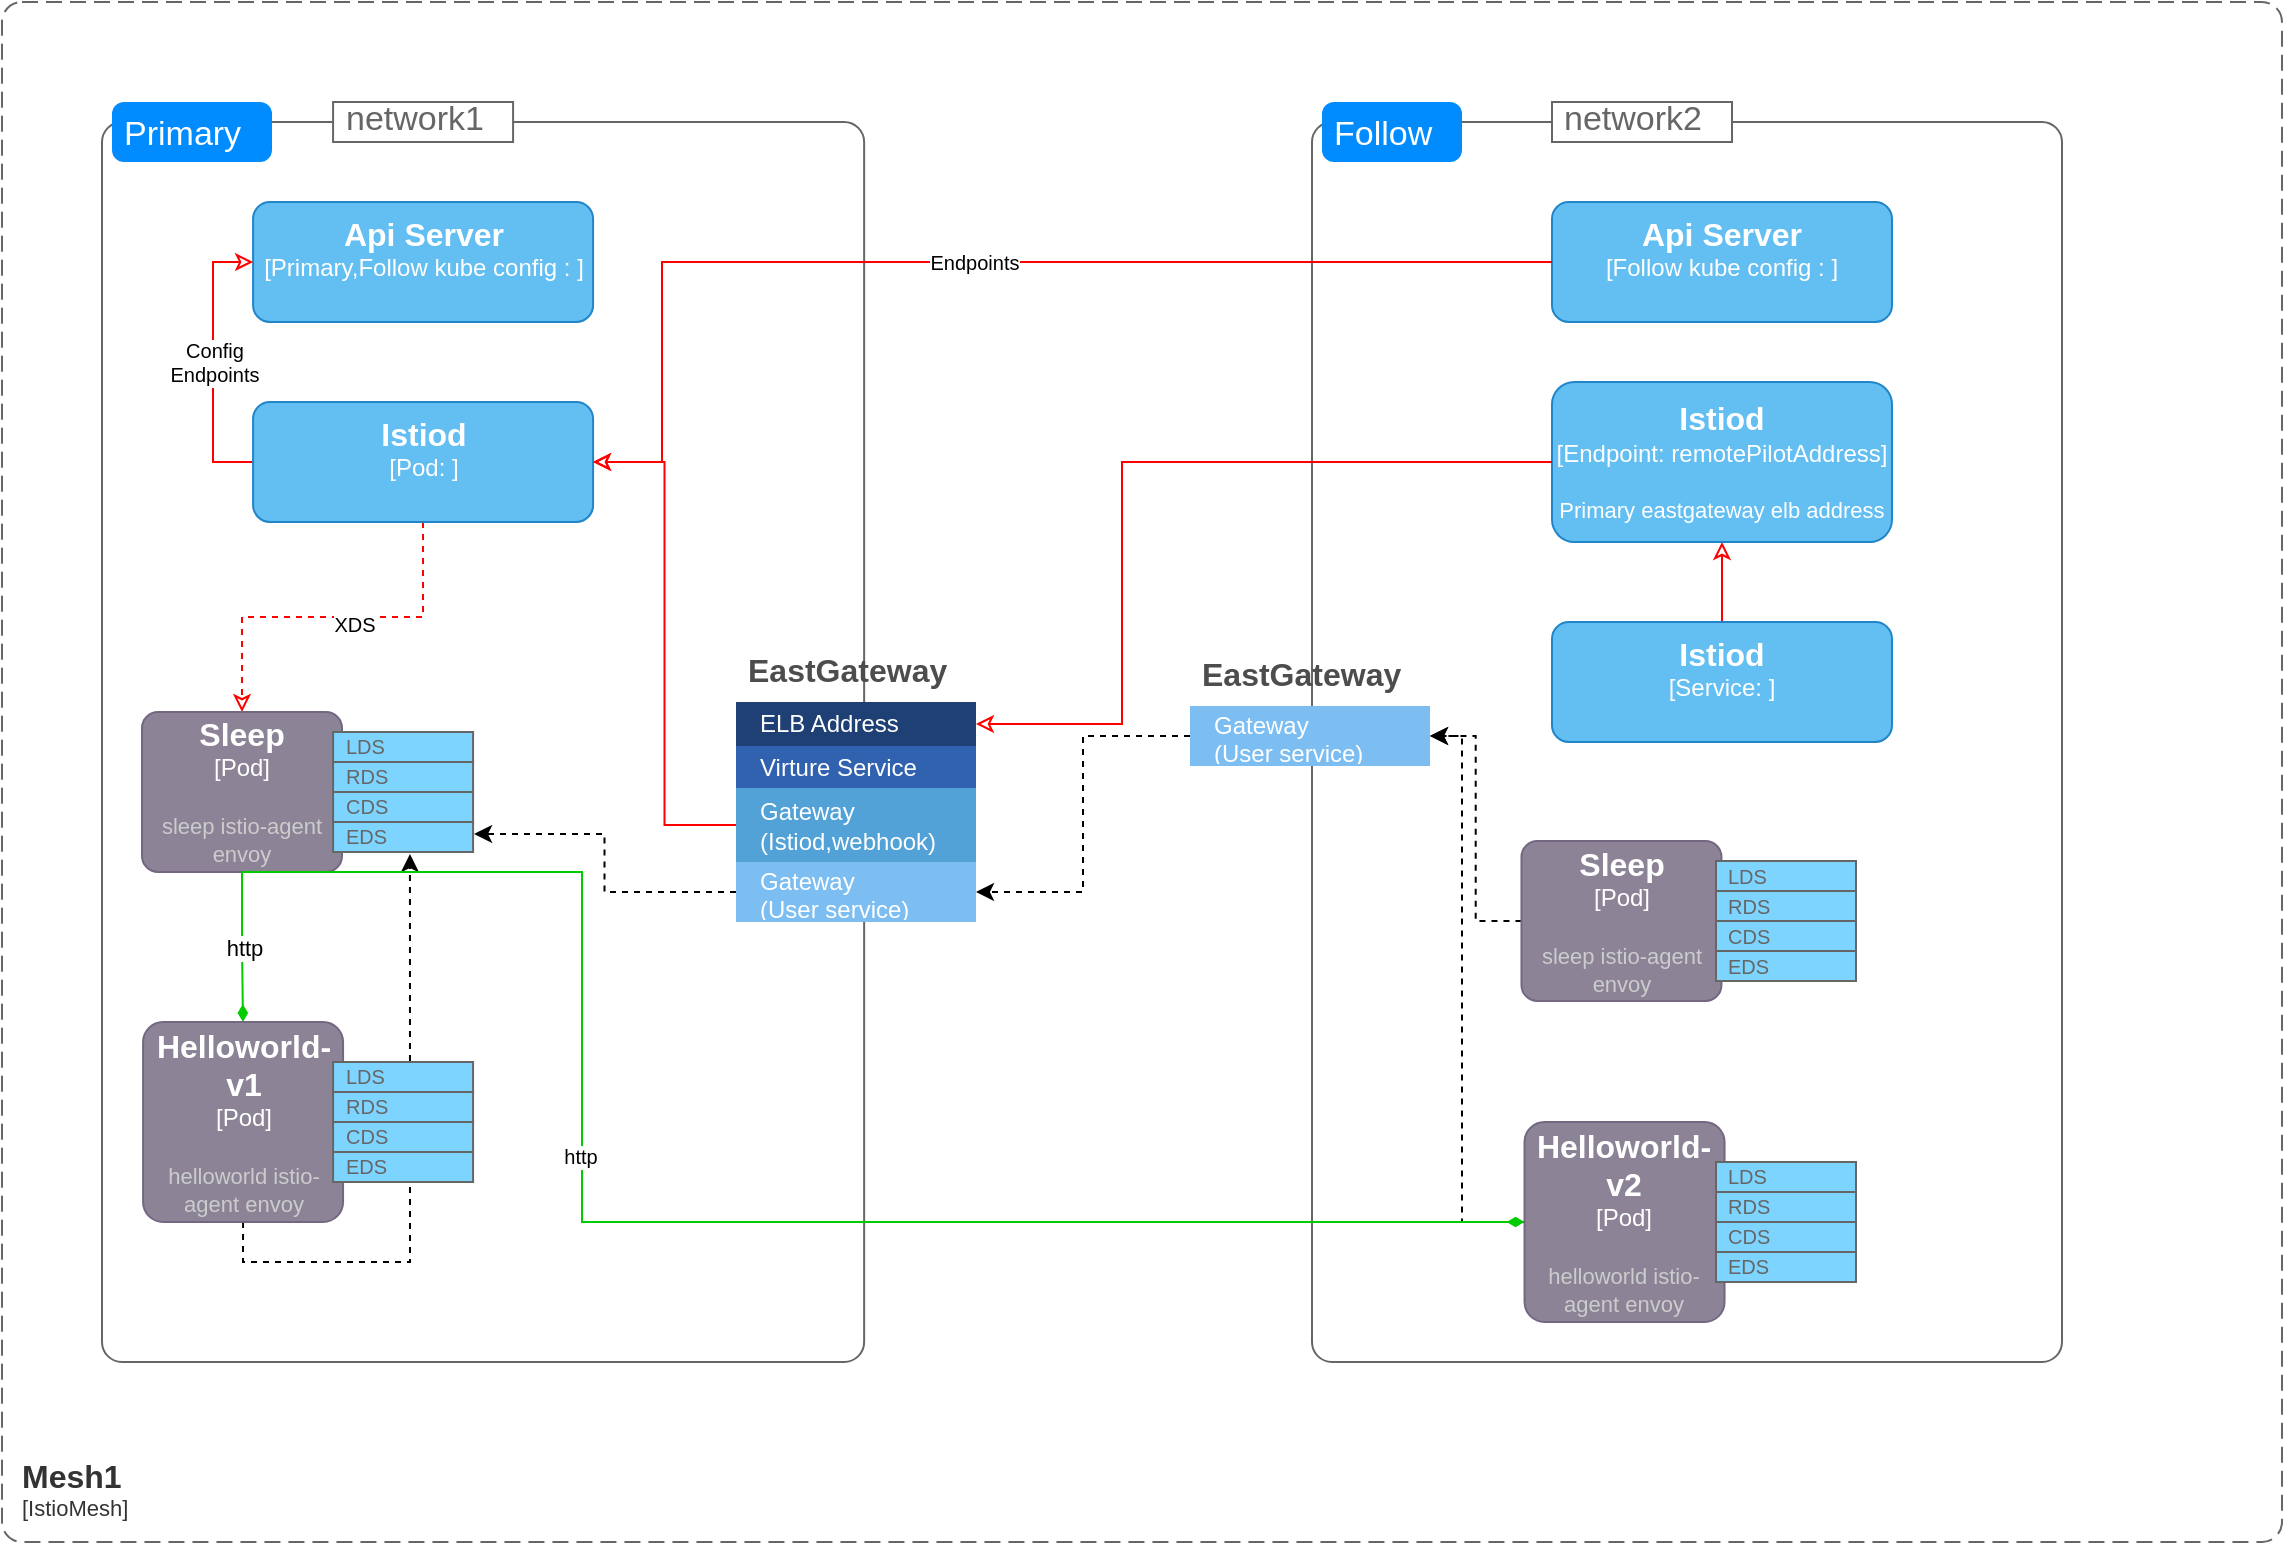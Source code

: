 <mxfile version="21.1.5" type="github">
  <diagram id="prtHgNgQTEPvFCAcTncT" name="Page-1">
    <mxGraphModel dx="2261" dy="796" grid="1" gridSize="10" guides="1" tooltips="1" connect="1" arrows="1" fold="1" page="1" pageScale="1" pageWidth="827" pageHeight="1169" math="0" shadow="0">
      <root>
        <mxCell id="0" />
        <mxCell id="1" parent="0" />
        <object placeholders="1" c4Name="Mesh1" c4Type="ContainerScopeBoundary" c4Application="IstioMesh" label="&lt;font style=&quot;font-size: 16px&quot;&gt;&lt;b&gt;&lt;div style=&quot;text-align: left&quot;&gt;%c4Name%&lt;/div&gt;&lt;/b&gt;&lt;/font&gt;&lt;div style=&quot;text-align: left&quot;&gt;[%c4Application%]&lt;/div&gt;" id="DROLrl2719gJAt6fMp63-2">
          <mxCell style="rounded=1;fontSize=11;whiteSpace=wrap;html=1;dashed=1;arcSize=20;fillColor=none;strokeColor=#666666;fontColor=#333333;labelBackgroundColor=none;align=left;verticalAlign=bottom;labelBorderColor=none;spacingTop=0;spacing=10;dashPattern=8 4;metaEdit=1;rotatable=0;perimeter=rectanglePerimeter;noLabel=0;labelPadding=0;allowArrows=0;connectable=0;expand=0;recursiveResize=0;editable=1;pointerEvents=0;absoluteArcSize=1;points=[[0.25,0,0],[0.5,0,0],[0.75,0,0],[1,0.25,0],[1,0.5,0],[1,0.75,0],[0.75,1,0],[0.5,1,0],[0.25,1,0],[0,0.75,0],[0,0.5,0],[0,0.25,0]];" parent="1" vertex="1">
            <mxGeometry x="-30" y="80" width="1140" height="770" as="geometry" />
          </mxCell>
        </object>
        <mxCell id="DROLrl2719gJAt6fMp63-4" value="" style="shape=mxgraph.mockup.containers.marginRect;rectMarginTop=10;strokeColor=#666666;strokeWidth=1;dashed=0;rounded=1;arcSize=5;recursiveResize=0;resizeWidth=1;resizeHeight=1;" parent="1" vertex="1">
          <mxGeometry x="20" y="130" width="381.07" height="630" as="geometry" />
        </mxCell>
        <mxCell id="DROLrl2719gJAt6fMp63-5" value="Primary" style="shape=rect;strokeColor=none;fillColor=#008cff;strokeWidth=1;dashed=0;rounded=1;arcSize=20;fontColor=#ffffff;fontSize=17;spacing=2;spacingTop=-2;align=left;autosize=1;spacingLeft=4;resizeWidth=0;resizeHeight=0;perimeter=none;" parent="DROLrl2719gJAt6fMp63-4" vertex="1">
          <mxGeometry x="5" width="80" height="30" as="geometry" />
        </mxCell>
        <object placeholders="1" c4Name="Api Server" c4Type="Primary,Follow kube config " c4Technology="" c4Description="" label="&lt;font style=&quot;font-size: 16px&quot;&gt;&lt;b&gt;%c4Name%&lt;/b&gt;&lt;/font&gt;&lt;div&gt;[%c4Type%: %c4Technology%]&lt;/div&gt;&lt;br&gt;&lt;div&gt;&lt;font style=&quot;font-size: 11px&quot;&gt;%c4Description%&lt;/font&gt;&lt;/div&gt;" id="DROLrl2719gJAt6fMp63-15">
          <mxCell style="rounded=1;whiteSpace=wrap;html=1;labelBackgroundColor=none;fillColor=#63BEF2;fontColor=#ffffff;align=center;arcSize=14;strokeColor=#2086C9;metaEdit=1;resizable=1;points=[[0.25,0,0],[0.5,0,0],[0.75,0,0],[1,0.25,0],[1,0.5,0],[1,0.75,0],[0.75,1,0],[0.5,1,0],[0.25,1,0],[0,0.75,0],[0,0.5,0],[0,0.25,0]];resizeHeight=1;resizeWidth=1;" parent="DROLrl2719gJAt6fMp63-4" vertex="1">
            <mxGeometry x="75.54" y="50" width="170" height="60" as="geometry" />
          </mxCell>
        </object>
        <mxCell id="DROLrl2719gJAt6fMp63-142" value="Config&lt;br&gt;Endpoints" style="edgeStyle=orthogonalEdgeStyle;rounded=0;orthogonalLoop=1;jettySize=auto;html=1;entryX=0;entryY=0.5;entryDx=0;entryDy=0;entryPerimeter=0;fontSize=10;exitX=0;exitY=0.5;exitDx=0;exitDy=0;exitPerimeter=0;endArrow=classic;endFill=0;strokeColor=#FF0000;" parent="DROLrl2719gJAt6fMp63-4" source="DROLrl2719gJAt6fMp63-18" target="DROLrl2719gJAt6fMp63-15" edge="1">
          <mxGeometry relative="1" as="geometry" />
        </mxCell>
        <mxCell id="DROLrl2719gJAt6fMp63-158" style="edgeStyle=orthogonalEdgeStyle;rounded=0;orthogonalLoop=1;jettySize=auto;html=1;entryX=0.5;entryY=0;entryDx=0;entryDy=0;entryPerimeter=0;dashed=1;strokeColor=#FF0000;fontSize=10;endArrow=classic;endFill=0;" parent="DROLrl2719gJAt6fMp63-4" source="DROLrl2719gJAt6fMp63-18" target="DROLrl2719gJAt6fMp63-111" edge="1">
          <mxGeometry relative="1" as="geometry" />
        </mxCell>
        <mxCell id="DROLrl2719gJAt6fMp63-159" value="XDS" style="edgeLabel;html=1;align=center;verticalAlign=middle;resizable=0;points=[];fontSize=10;" parent="DROLrl2719gJAt6fMp63-158" vertex="1" connectable="0">
          <mxGeometry x="-0.116" y="3" relative="1" as="geometry">
            <mxPoint as="offset" />
          </mxGeometry>
        </mxCell>
        <object placeholders="1" c4Name="Istiod" c4Type="Pod" c4Technology="" c4Description="" label="&lt;font style=&quot;font-size: 16px&quot;&gt;&lt;b&gt;%c4Name%&lt;/b&gt;&lt;/font&gt;&lt;div&gt;[%c4Type%: %c4Technology%]&lt;/div&gt;&lt;br&gt;&lt;div&gt;&lt;font style=&quot;font-size: 11px&quot;&gt;%c4Description%&lt;/font&gt;&lt;/div&gt;" id="DROLrl2719gJAt6fMp63-18">
          <mxCell style="rounded=1;whiteSpace=wrap;html=1;labelBackgroundColor=none;fillColor=#63BEF2;fontColor=#ffffff;align=center;arcSize=14;strokeColor=#2086C9;metaEdit=1;resizable=1;points=[[0.25,0,0],[0.5,0,0],[0.75,0,0],[1,0.25,0],[1,0.5,0],[1,0.75,0],[0.75,1,0],[0.5,1,0],[0.25,1,0],[0,0.75,0],[0,0.5,0],[0,0.25,0]];resizeHeight=1;resizeWidth=1;" parent="DROLrl2719gJAt6fMp63-4" vertex="1">
            <mxGeometry x="75.54" y="150" width="170" height="60" as="geometry" />
          </mxCell>
        </object>
        <mxCell id="DROLrl2719gJAt6fMp63-8" value="network1" style="strokeWidth=1;shadow=0;dashed=0;align=center;html=1;shape=mxgraph.mockup.text.textBox;fontColor=#666666;align=left;fontSize=17;spacingLeft=4;spacingTop=-3;strokeColor=#666666;mainText=" parent="DROLrl2719gJAt6fMp63-4" vertex="1">
          <mxGeometry x="115.54" width="90" height="20" as="geometry" />
        </mxCell>
        <mxCell id="DROLrl2719gJAt6fMp63-119" value="http" style="edgeStyle=orthogonalEdgeStyle;rounded=0;orthogonalLoop=1;jettySize=auto;html=1;endArrow=diamondThin;endFill=1;strokeColor=#00CC00;" parent="DROLrl2719gJAt6fMp63-4" source="DROLrl2719gJAt6fMp63-111" target="DROLrl2719gJAt6fMp63-113" edge="1">
          <mxGeometry relative="1" as="geometry" />
        </mxCell>
        <object placeholders="1" c4Name="Sleep" c4Type="Pod" c4Description="sleep istio-agent envoy" label="&lt;font style=&quot;font-size: 16px&quot;&gt;&lt;b&gt;%c4Name%&lt;/b&gt;&lt;/font&gt;&lt;div&gt;[%c4Type%]&lt;/div&gt;&lt;br&gt;&lt;div&gt;&lt;font style=&quot;font-size: 11px&quot;&gt;&lt;font color=&quot;#cccccc&quot;&gt;%c4Description%&lt;/font&gt;&lt;/div&gt;" id="DROLrl2719gJAt6fMp63-111">
          <mxCell style="rounded=1;whiteSpace=wrap;html=1;labelBackgroundColor=none;fillColor=#8C8496;fontColor=#ffffff;align=center;arcSize=10;strokeColor=#736782;metaEdit=1;resizable=1;points=[[0.25,0,0],[0.5,0,0],[0.75,0,0],[1,0.25,0],[1,0.5,0],[1,0.75,0],[0.75,1,0],[0.5,1,0],[0.25,1,0],[0,0.75,0],[0,0.5,0],[0,0.25,0]];" parent="DROLrl2719gJAt6fMp63-4" vertex="1">
            <mxGeometry x="20" y="305" width="100" height="80" as="geometry" />
          </mxCell>
        </object>
        <mxCell id="DROLrl2719gJAt6fMp63-155" style="edgeStyle=orthogonalEdgeStyle;rounded=0;orthogonalLoop=1;jettySize=auto;html=1;exitX=0.5;exitY=1;exitDx=0;exitDy=0;exitPerimeter=0;entryX=0.549;entryY=1.067;entryDx=0;entryDy=0;entryPerimeter=0;fontSize=10;dashed=1;" parent="DROLrl2719gJAt6fMp63-4" source="DROLrl2719gJAt6fMp63-113" target="DROLrl2719gJAt6fMp63-129" edge="1">
          <mxGeometry relative="1" as="geometry" />
        </mxCell>
        <object placeholders="1" c4Name="Helloworld-v1" c4Type="Pod" c4Description="helloworld istio-agent envoy" label="&lt;font style=&quot;font-size: 16px&quot;&gt;&lt;b&gt;%c4Name%&lt;/b&gt;&lt;/font&gt;&lt;div&gt;[%c4Type%]&lt;/div&gt;&lt;br&gt;&lt;div&gt;&lt;font style=&quot;font-size: 11px&quot;&gt;&lt;font color=&quot;#cccccc&quot;&gt;%c4Description%&lt;/font&gt;&lt;/div&gt;" id="DROLrl2719gJAt6fMp63-113">
          <mxCell style="rounded=1;whiteSpace=wrap;html=1;labelBackgroundColor=none;fillColor=#8C8496;fontColor=#ffffff;align=center;arcSize=10;strokeColor=#736782;metaEdit=1;resizable=1;points=[[0.25,0,0],[0.5,0,0],[0.75,0,0],[1,0.25,0],[1,0.5,0],[1,0.75,0],[0.75,1,0],[0.5,1,0],[0.25,1,0],[0,0.75,0],[0,0.5,0],[0,0.25,0]];" parent="DROLrl2719gJAt6fMp63-4" vertex="1">
            <mxGeometry x="20.54" y="460" width="100" height="100" as="geometry" />
          </mxCell>
        </object>
        <mxCell id="DROLrl2719gJAt6fMp63-126" value="&lt;font style=&quot;font-size: 10px;&quot;&gt;LDS&lt;/font&gt;" style="strokeWidth=1;shadow=0;dashed=0;align=center;html=1;shape=mxgraph.mockup.text.textBox;fontColor=#666666;align=left;fontSize=17;spacingLeft=4;spacingTop=-3;strokeColor=#666666;mainText=;fillColor=#7DD4FF;" parent="DROLrl2719gJAt6fMp63-4" vertex="1">
          <mxGeometry x="115.54" y="315" width="70" height="15" as="geometry" />
        </mxCell>
        <mxCell id="DROLrl2719gJAt6fMp63-127" value="&lt;span style=&quot;font-size: 10px;&quot;&gt;RDS&lt;/span&gt;" style="strokeWidth=1;shadow=0;dashed=0;align=center;html=1;shape=mxgraph.mockup.text.textBox;fontColor=#666666;align=left;fontSize=17;spacingLeft=4;spacingTop=-3;strokeColor=#666666;mainText=;fillColor=#7DD4FF;" parent="DROLrl2719gJAt6fMp63-4" vertex="1">
          <mxGeometry x="115.54" y="330" width="70" height="15" as="geometry" />
        </mxCell>
        <mxCell id="DROLrl2719gJAt6fMp63-128" value="&lt;span style=&quot;font-size: 10px;&quot;&gt;CDS&lt;/span&gt;" style="strokeWidth=1;shadow=0;dashed=0;align=center;html=1;shape=mxgraph.mockup.text.textBox;fontColor=#666666;align=left;fontSize=17;spacingLeft=4;spacingTop=-3;strokeColor=#666666;mainText=;fillColor=#7DD4FF;" parent="DROLrl2719gJAt6fMp63-4" vertex="1">
          <mxGeometry x="115.54" y="345" width="70" height="15" as="geometry" />
        </mxCell>
        <mxCell id="DROLrl2719gJAt6fMp63-129" value="&lt;span style=&quot;font-size: 10px;&quot;&gt;EDS&lt;/span&gt;" style="strokeWidth=1;shadow=0;dashed=0;align=center;html=1;shape=mxgraph.mockup.text.textBox;fontColor=#666666;align=left;fontSize=17;spacingLeft=4;spacingTop=-3;strokeColor=#666666;mainText=;fillColor=#7DD4FF;" parent="DROLrl2719gJAt6fMp63-4" vertex="1">
          <mxGeometry x="115.54" y="360" width="70" height="15" as="geometry" />
        </mxCell>
        <mxCell id="DROLrl2719gJAt6fMp63-130" value="&lt;font style=&quot;font-size: 10px;&quot;&gt;LDS&lt;/font&gt;" style="strokeWidth=1;shadow=0;dashed=0;align=center;html=1;shape=mxgraph.mockup.text.textBox;fontColor=#666666;align=left;fontSize=17;spacingLeft=4;spacingTop=-3;strokeColor=#666666;mainText=;fillColor=#7DD4FF;" parent="DROLrl2719gJAt6fMp63-4" vertex="1">
          <mxGeometry x="115.54" y="480" width="70" height="15" as="geometry" />
        </mxCell>
        <mxCell id="DROLrl2719gJAt6fMp63-131" value="&lt;span style=&quot;font-size: 10px;&quot;&gt;RDS&lt;/span&gt;" style="strokeWidth=1;shadow=0;dashed=0;align=center;html=1;shape=mxgraph.mockup.text.textBox;fontColor=#666666;align=left;fontSize=17;spacingLeft=4;spacingTop=-3;strokeColor=#666666;mainText=;fillColor=#7DD4FF;" parent="DROLrl2719gJAt6fMp63-4" vertex="1">
          <mxGeometry x="115.54" y="495" width="70" height="15" as="geometry" />
        </mxCell>
        <mxCell id="DROLrl2719gJAt6fMp63-132" value="&lt;span style=&quot;font-size: 10px;&quot;&gt;CDS&lt;/span&gt;" style="strokeWidth=1;shadow=0;dashed=0;align=center;html=1;shape=mxgraph.mockup.text.textBox;fontColor=#666666;align=left;fontSize=17;spacingLeft=4;spacingTop=-3;strokeColor=#666666;mainText=;fillColor=#7DD4FF;" parent="DROLrl2719gJAt6fMp63-4" vertex="1">
          <mxGeometry x="115.54" y="510" width="70" height="15" as="geometry" />
        </mxCell>
        <mxCell id="DROLrl2719gJAt6fMp63-133" value="&lt;span style=&quot;font-size: 10px;&quot;&gt;EDS&lt;/span&gt;" style="strokeWidth=1;shadow=0;dashed=0;align=center;html=1;shape=mxgraph.mockup.text.textBox;fontColor=#666666;align=left;fontSize=17;spacingLeft=4;spacingTop=-3;strokeColor=#666666;mainText=;fillColor=#7DD4FF;" parent="DROLrl2719gJAt6fMp63-4" vertex="1">
          <mxGeometry x="115.54" y="525" width="70" height="15" as="geometry" />
        </mxCell>
        <mxCell id="DROLrl2719gJAt6fMp63-6" value="" style="shape=mxgraph.mockup.containers.marginRect;rectMarginTop=10;strokeColor=#666666;strokeWidth=1;dashed=0;rounded=1;arcSize=5;recursiveResize=0;" parent="1" vertex="1">
          <mxGeometry x="625" y="130" width="375" height="630" as="geometry" />
        </mxCell>
        <mxCell id="DROLrl2719gJAt6fMp63-7" value="Follow" style="shape=rect;strokeColor=none;fillColor=#008cff;strokeWidth=1;dashed=0;rounded=1;arcSize=20;fontColor=#ffffff;fontSize=17;spacing=2;spacingTop=-2;align=left;autosize=1;spacingLeft=4;resizeWidth=0;resizeHeight=0;perimeter=none;" parent="DROLrl2719gJAt6fMp63-6" vertex="1">
          <mxGeometry x="5" width="70" height="30" as="geometry" />
        </mxCell>
        <mxCell id="DROLrl2719gJAt6fMp63-9" value="network2" style="strokeWidth=1;shadow=0;dashed=0;align=center;html=1;shape=mxgraph.mockup.text.textBox;fontColor=#666666;align=left;fontSize=17;spacingLeft=4;spacingTop=-3;strokeColor=#666666;mainText=" parent="DROLrl2719gJAt6fMp63-6" vertex="1">
          <mxGeometry x="120" width="90" height="20" as="geometry" />
        </mxCell>
        <mxCell id="DROLrl2719gJAt6fMp63-98" value="EastGateway" style="shape=table;startSize=30;container=1;collapsible=0;childLayout=tableLayout;fontSize=16;align=left;verticalAlign=top;fillColor=none;strokeColor=none;fontColor=#4D4D4D;fontStyle=1;spacingLeft=6;spacing=0;resizable=1;" parent="DROLrl2719gJAt6fMp63-6" vertex="1">
          <mxGeometry x="-61" y="272" width="120" height="60" as="geometry" />
        </mxCell>
        <mxCell id="DROLrl2719gJAt6fMp63-105" value="" style="shape=tableRow;horizontal=0;startSize=0;swimlaneHead=0;swimlaneBody=0;strokeColor=inherit;top=0;left=0;bottom=0;right=0;collapsible=0;dropTarget=0;fillColor=none;points=[[0,0.5],[1,0.5]];portConstraint=eastwest;fontSize=12;" parent="DROLrl2719gJAt6fMp63-98" vertex="1">
          <mxGeometry y="30" width="120" height="30" as="geometry" />
        </mxCell>
        <mxCell id="DROLrl2719gJAt6fMp63-106" value="Gateway&lt;br&gt;(User service)" style="shape=partialRectangle;html=1;whiteSpace=wrap;connectable=0;strokeColor=inherit;overflow=hidden;fillColor=#7dbef2;top=0;left=0;bottom=0;right=0;pointerEvents=1;fontSize=12;align=left;fontColor=#FFFFFF;gradientColor=none;spacingLeft=10;spacingRight=4;" parent="DROLrl2719gJAt6fMp63-105" vertex="1">
          <mxGeometry width="120" height="30" as="geometry">
            <mxRectangle width="120" height="30" as="alternateBounds" />
          </mxGeometry>
        </mxCell>
        <mxCell id="DROLrl2719gJAt6fMp63-148" style="edgeStyle=orthogonalEdgeStyle;rounded=0;orthogonalLoop=1;jettySize=auto;html=1;exitX=0.5;exitY=0;exitDx=0;exitDy=0;exitPerimeter=0;entryX=0.5;entryY=1;entryDx=0;entryDy=0;entryPerimeter=0;fontSize=10;endArrow=classic;endFill=0;strokeColor=#FF0000;" parent="DROLrl2719gJAt6fMp63-6" source="DROLrl2719gJAt6fMp63-107" target="DROLrl2719gJAt6fMp63-109" edge="1">
          <mxGeometry relative="1" as="geometry" />
        </mxCell>
        <object placeholders="1" c4Name="Istiod" c4Type="Service" c4Technology="" c4Description="" label="&lt;font style=&quot;font-size: 16px&quot;&gt;&lt;b&gt;%c4Name%&lt;/b&gt;&lt;/font&gt;&lt;div&gt;[%c4Type%: %c4Technology%]&lt;/div&gt;&lt;br&gt;&lt;div&gt;&lt;font style=&quot;font-size: 11px&quot;&gt;%c4Description%&lt;/font&gt;&lt;/div&gt;" id="DROLrl2719gJAt6fMp63-107">
          <mxCell style="rounded=1;whiteSpace=wrap;html=1;labelBackgroundColor=none;fillColor=#63BEF2;fontColor=#ffffff;align=center;arcSize=14;strokeColor=#2086C9;metaEdit=1;resizable=1;points=[[0.25,0,0],[0.5,0,0],[0.75,0,0],[1,0.25,0],[1,0.5,0],[1,0.75,0],[0.75,1,0],[0.5,1,0],[0.25,1,0],[0,0.75,0],[0,0.5,0],[0,0.25,0]];resizeHeight=1;resizeWidth=1;" parent="DROLrl2719gJAt6fMp63-6" vertex="1">
            <mxGeometry x="120" y="260" width="170" height="60" as="geometry" />
          </mxCell>
        </object>
        <object placeholders="1" c4Name="Istiod" c4Type="Endpoint" c4Technology="remotePilotAddress" c4Description="Primary eastgateway elb address" label="&lt;font style=&quot;font-size: 16px&quot;&gt;&lt;b&gt;%c4Name%&lt;/b&gt;&lt;/font&gt;&lt;div&gt;[%c4Type%: %c4Technology%]&lt;/div&gt;&lt;br&gt;&lt;div&gt;&lt;font style=&quot;font-size: 11px&quot;&gt;%c4Description%&lt;/font&gt;&lt;/div&gt;" id="DROLrl2719gJAt6fMp63-109">
          <mxCell style="rounded=1;whiteSpace=wrap;html=1;labelBackgroundColor=none;fillColor=#63BEF2;fontColor=#ffffff;align=center;arcSize=14;strokeColor=#2086C9;metaEdit=1;resizable=1;points=[[0.25,0,0],[0.5,0,0],[0.75,0,0],[1,0.25,0],[1,0.5,0],[1,0.75,0],[0.75,1,0],[0.5,1,0],[0.25,1,0],[0,0.75,0],[0,0.5,0],[0,0.25,0]];resizeHeight=1;resizeWidth=1;" parent="DROLrl2719gJAt6fMp63-6" vertex="1">
            <mxGeometry x="120" y="140" width="170" height="80" as="geometry" />
          </mxCell>
        </object>
        <object placeholders="1" c4Name="Api Server" c4Type="Follow kube config " c4Technology="" c4Description="" label="&lt;font style=&quot;font-size: 16px&quot;&gt;&lt;b&gt;%c4Name%&lt;/b&gt;&lt;/font&gt;&lt;div&gt;[%c4Type%: %c4Technology%]&lt;/div&gt;&lt;br&gt;&lt;div&gt;&lt;font style=&quot;font-size: 11px&quot;&gt;%c4Description%&lt;/font&gt;&lt;/div&gt;" id="DROLrl2719gJAt6fMp63-16">
          <mxCell style="rounded=1;whiteSpace=wrap;html=1;labelBackgroundColor=none;fillColor=#63BEF2;fontColor=#ffffff;align=center;arcSize=14;strokeColor=#2086C9;metaEdit=1;resizable=1;points=[[0.25,0,0],[0.5,0,0],[0.75,0,0],[1,0.25,0],[1,0.5,0],[1,0.75,0],[0.75,1,0],[0.5,1,0],[0.25,1,0],[0,0.75,0],[0,0.5,0],[0,0.25,0]];resizeHeight=1;resizeWidth=1;" parent="DROLrl2719gJAt6fMp63-6" vertex="1">
            <mxGeometry x="120" y="50" width="170" height="60" as="geometry" />
          </mxCell>
        </object>
        <mxCell id="DROLrl2719gJAt6fMp63-149" style="edgeStyle=orthogonalEdgeStyle;rounded=0;orthogonalLoop=1;jettySize=auto;html=1;exitX=0;exitY=0.5;exitDx=0;exitDy=0;exitPerimeter=0;entryX=1;entryY=0.75;entryDx=0;entryDy=0;fontSize=10;dashed=1;" parent="DROLrl2719gJAt6fMp63-6" source="DROLrl2719gJAt6fMp63-114" target="DROLrl2719gJAt6fMp63-98" edge="1">
          <mxGeometry relative="1" as="geometry" />
        </mxCell>
        <object placeholders="1" c4Name="Sleep" c4Type="Pod" c4Description="sleep istio-agent envoy" label="&lt;font style=&quot;font-size: 16px&quot;&gt;&lt;b&gt;%c4Name%&lt;/b&gt;&lt;/font&gt;&lt;div&gt;[%c4Type%]&lt;/div&gt;&lt;br&gt;&lt;div&gt;&lt;font style=&quot;font-size: 11px&quot;&gt;&lt;font color=&quot;#cccccc&quot;&gt;%c4Description%&lt;/font&gt;&lt;/div&gt;" id="DROLrl2719gJAt6fMp63-114">
          <mxCell style="rounded=1;whiteSpace=wrap;html=1;labelBackgroundColor=none;fillColor=#8C8496;fontColor=#ffffff;align=center;arcSize=10;strokeColor=#736782;metaEdit=1;resizable=1;points=[[0.25,0,0],[0.5,0,0],[0.75,0,0],[1,0.25,0],[1,0.5,0],[1,0.75,0],[0.75,1,0],[0.5,1,0],[0.25,1,0],[0,0.75,0],[0,0.5,0],[0,0.25,0]];" parent="DROLrl2719gJAt6fMp63-6" vertex="1">
            <mxGeometry x="104.73" y="369.5" width="100" height="80" as="geometry" />
          </mxCell>
        </object>
        <mxCell id="DROLrl2719gJAt6fMp63-150" style="edgeStyle=orthogonalEdgeStyle;rounded=0;orthogonalLoop=1;jettySize=auto;html=1;fontSize=10;dashed=1;" parent="DROLrl2719gJAt6fMp63-6" source="DROLrl2719gJAt6fMp63-117" target="DROLrl2719gJAt6fMp63-105" edge="1">
          <mxGeometry relative="1" as="geometry">
            <Array as="points">
              <mxPoint x="75" y="560" />
              <mxPoint x="75" y="317" />
            </Array>
          </mxGeometry>
        </mxCell>
        <object placeholders="1" c4Name="Helloworld-v2" c4Type="Pod" c4Description="helloworld istio-agent envoy" label="&lt;font style=&quot;font-size: 16px&quot;&gt;&lt;b&gt;%c4Name%&lt;/b&gt;&lt;/font&gt;&lt;div&gt;[%c4Type%]&lt;/div&gt;&lt;br&gt;&lt;div&gt;&lt;font style=&quot;font-size: 11px&quot;&gt;&lt;font color=&quot;#cccccc&quot;&gt;%c4Description%&lt;/font&gt;&lt;/div&gt;" id="DROLrl2719gJAt6fMp63-117">
          <mxCell style="rounded=1;whiteSpace=wrap;html=1;labelBackgroundColor=none;fillColor=#8C8496;fontColor=#ffffff;align=center;arcSize=10;strokeColor=#736782;metaEdit=1;resizable=1;points=[[0.25,0,0],[0.5,0,0],[0.75,0,0],[1,0.25,0],[1,0.5,0],[1,0.75,0],[0.75,1,0],[0.5,1,0],[0.25,1,0],[0,0.75,0],[0,0.5,0],[0,0.25,0]];" parent="DROLrl2719gJAt6fMp63-6" vertex="1">
            <mxGeometry x="106.27" y="510" width="100" height="100" as="geometry" />
          </mxCell>
        </object>
        <mxCell id="DROLrl2719gJAt6fMp63-134" value="&lt;font style=&quot;font-size: 10px;&quot;&gt;LDS&lt;/font&gt;" style="strokeWidth=1;shadow=0;dashed=0;align=center;html=1;shape=mxgraph.mockup.text.textBox;fontColor=#666666;align=left;fontSize=17;spacingLeft=4;spacingTop=-3;strokeColor=#666666;mainText=;fillColor=#7DD4FF;" parent="DROLrl2719gJAt6fMp63-6" vertex="1">
          <mxGeometry x="202" y="379.5" width="70" height="15" as="geometry" />
        </mxCell>
        <mxCell id="DROLrl2719gJAt6fMp63-135" value="&lt;span style=&quot;font-size: 10px;&quot;&gt;RDS&lt;/span&gt;" style="strokeWidth=1;shadow=0;dashed=0;align=center;html=1;shape=mxgraph.mockup.text.textBox;fontColor=#666666;align=left;fontSize=17;spacingLeft=4;spacingTop=-3;strokeColor=#666666;mainText=;fillColor=#7DD4FF;" parent="DROLrl2719gJAt6fMp63-6" vertex="1">
          <mxGeometry x="202" y="394.5" width="70" height="15" as="geometry" />
        </mxCell>
        <mxCell id="DROLrl2719gJAt6fMp63-136" value="&lt;span style=&quot;font-size: 10px;&quot;&gt;CDS&lt;/span&gt;" style="strokeWidth=1;shadow=0;dashed=0;align=center;html=1;shape=mxgraph.mockup.text.textBox;fontColor=#666666;align=left;fontSize=17;spacingLeft=4;spacingTop=-3;strokeColor=#666666;mainText=;fillColor=#7DD4FF;" parent="DROLrl2719gJAt6fMp63-6" vertex="1">
          <mxGeometry x="202" y="409.5" width="70" height="15" as="geometry" />
        </mxCell>
        <mxCell id="DROLrl2719gJAt6fMp63-137" value="&lt;span style=&quot;font-size: 10px;&quot;&gt;EDS&lt;/span&gt;" style="strokeWidth=1;shadow=0;dashed=0;align=center;html=1;shape=mxgraph.mockup.text.textBox;fontColor=#666666;align=left;fontSize=17;spacingLeft=4;spacingTop=-3;strokeColor=#666666;mainText=;fillColor=#7DD4FF;" parent="DROLrl2719gJAt6fMp63-6" vertex="1">
          <mxGeometry x="202" y="424.5" width="70" height="15" as="geometry" />
        </mxCell>
        <mxCell id="DROLrl2719gJAt6fMp63-138" value="&lt;font style=&quot;font-size: 10px;&quot;&gt;LDS&lt;/font&gt;" style="strokeWidth=1;shadow=0;dashed=0;align=center;html=1;shape=mxgraph.mockup.text.textBox;fontColor=#666666;align=left;fontSize=17;spacingLeft=4;spacingTop=-3;strokeColor=#666666;mainText=;fillColor=#7DD4FF;" parent="DROLrl2719gJAt6fMp63-6" vertex="1">
          <mxGeometry x="202" y="530" width="70" height="15" as="geometry" />
        </mxCell>
        <mxCell id="DROLrl2719gJAt6fMp63-139" value="&lt;span style=&quot;font-size: 10px;&quot;&gt;RDS&lt;/span&gt;" style="strokeWidth=1;shadow=0;dashed=0;align=center;html=1;shape=mxgraph.mockup.text.textBox;fontColor=#666666;align=left;fontSize=17;spacingLeft=4;spacingTop=-3;strokeColor=#666666;mainText=;fillColor=#7DD4FF;" parent="DROLrl2719gJAt6fMp63-6" vertex="1">
          <mxGeometry x="202" y="545" width="70" height="15" as="geometry" />
        </mxCell>
        <mxCell id="DROLrl2719gJAt6fMp63-140" value="&lt;span style=&quot;font-size: 10px;&quot;&gt;CDS&lt;/span&gt;" style="strokeWidth=1;shadow=0;dashed=0;align=center;html=1;shape=mxgraph.mockup.text.textBox;fontColor=#666666;align=left;fontSize=17;spacingLeft=4;spacingTop=-3;strokeColor=#666666;mainText=;fillColor=#7DD4FF;" parent="DROLrl2719gJAt6fMp63-6" vertex="1">
          <mxGeometry x="202" y="560" width="70" height="15" as="geometry" />
        </mxCell>
        <mxCell id="DROLrl2719gJAt6fMp63-141" value="&lt;span style=&quot;font-size: 10px;&quot;&gt;EDS&lt;/span&gt;" style="strokeWidth=1;shadow=0;dashed=0;align=center;html=1;shape=mxgraph.mockup.text.textBox;fontColor=#666666;align=left;fontSize=17;spacingLeft=4;spacingTop=-3;strokeColor=#666666;mainText=;fillColor=#7DD4FF;" parent="DROLrl2719gJAt6fMp63-6" vertex="1">
          <mxGeometry x="202" y="575" width="70" height="15" as="geometry" />
        </mxCell>
        <mxCell id="DROLrl2719gJAt6fMp63-85" value="EastGateway" style="shape=table;startSize=30;container=1;collapsible=0;childLayout=tableLayout;fontSize=16;align=left;verticalAlign=top;fillColor=none;strokeColor=none;fontColor=#4D4D4D;fontStyle=1;spacingLeft=6;spacing=0;resizable=1;" parent="1" vertex="1">
          <mxGeometry x="337" y="400" width="120" height="140" as="geometry" />
        </mxCell>
        <mxCell id="DROLrl2719gJAt6fMp63-86" value="" style="shape=tableRow;horizontal=0;startSize=0;swimlaneHead=0;swimlaneBody=0;strokeColor=inherit;top=0;left=0;bottom=0;right=0;collapsible=0;dropTarget=0;fillColor=none;points=[[0,0.5],[1,0.5]];portConstraint=eastwest;fontSize=12;" parent="DROLrl2719gJAt6fMp63-85" vertex="1">
          <mxGeometry y="30" width="120" height="22" as="geometry" />
        </mxCell>
        <mxCell id="DROLrl2719gJAt6fMp63-87" value="ELB Address" style="shape=partialRectangle;html=1;whiteSpace=wrap;connectable=0;strokeColor=inherit;overflow=hidden;fillColor=#1E4074;top=0;left=0;bottom=0;right=0;pointerEvents=1;fontSize=12;align=left;fontColor=#FFFFFF;gradientColor=none;spacingLeft=10;spacingRight=4;" parent="DROLrl2719gJAt6fMp63-86" vertex="1">
          <mxGeometry width="120" height="22" as="geometry">
            <mxRectangle width="120" height="22" as="alternateBounds" />
          </mxGeometry>
        </mxCell>
        <mxCell id="DROLrl2719gJAt6fMp63-88" value="" style="shape=tableRow;horizontal=0;startSize=0;swimlaneHead=0;swimlaneBody=0;strokeColor=inherit;top=0;left=0;bottom=0;right=0;collapsible=0;dropTarget=0;fillColor=none;points=[[0,0.5],[1,0.5]];portConstraint=eastwest;fontSize=12;" parent="DROLrl2719gJAt6fMp63-85" vertex="1">
          <mxGeometry y="52" width="120" height="21" as="geometry" />
        </mxCell>
        <mxCell id="DROLrl2719gJAt6fMp63-89" value="Virture Service" style="shape=partialRectangle;html=1;whiteSpace=wrap;connectable=0;strokeColor=inherit;overflow=hidden;fillColor=#3162AF;top=0;left=0;bottom=0;right=0;pointerEvents=1;fontSize=12;align=left;fontColor=#FFFFFF;gradientColor=none;spacingLeft=10;spacingRight=4;" parent="DROLrl2719gJAt6fMp63-88" vertex="1">
          <mxGeometry width="120" height="21" as="geometry">
            <mxRectangle width="120" height="21" as="alternateBounds" />
          </mxGeometry>
        </mxCell>
        <mxCell id="DROLrl2719gJAt6fMp63-90" value="" style="shape=tableRow;horizontal=0;startSize=0;swimlaneHead=0;swimlaneBody=0;strokeColor=inherit;top=0;left=0;bottom=0;right=0;collapsible=0;dropTarget=0;fillColor=none;points=[[0,0.5],[1,0.5]];portConstraint=eastwest;fontSize=12;" parent="DROLrl2719gJAt6fMp63-85" vertex="1">
          <mxGeometry y="73" width="120" height="37" as="geometry" />
        </mxCell>
        <mxCell id="DROLrl2719gJAt6fMp63-91" value="Gateway (Istiod,webhook)" style="shape=partialRectangle;html=1;whiteSpace=wrap;connectable=0;strokeColor=inherit;overflow=hidden;fillColor=#52a2d8;top=0;left=0;bottom=0;right=0;pointerEvents=1;fontSize=12;align=left;fontColor=#FFFFFF;gradientColor=none;spacingLeft=10;spacingRight=4;" parent="DROLrl2719gJAt6fMp63-90" vertex="1">
          <mxGeometry width="120" height="37" as="geometry">
            <mxRectangle width="120" height="37" as="alternateBounds" />
          </mxGeometry>
        </mxCell>
        <mxCell id="DROLrl2719gJAt6fMp63-92" value="" style="shape=tableRow;horizontal=0;startSize=0;swimlaneHead=0;swimlaneBody=0;strokeColor=inherit;top=0;left=0;bottom=0;right=0;collapsible=0;dropTarget=0;fillColor=none;points=[[0,0.5],[1,0.5]];portConstraint=eastwest;fontSize=12;" parent="DROLrl2719gJAt6fMp63-85" vertex="1">
          <mxGeometry y="110" width="120" height="30" as="geometry" />
        </mxCell>
        <mxCell id="DROLrl2719gJAt6fMp63-93" value="Gateway&lt;br&gt;(User service)" style="shape=partialRectangle;html=1;whiteSpace=wrap;connectable=0;strokeColor=inherit;overflow=hidden;fillColor=#7dbef2;top=0;left=0;bottom=0;right=0;pointerEvents=1;fontSize=12;align=left;fontColor=#FFFFFF;gradientColor=none;spacingLeft=10;spacingRight=4;" parent="DROLrl2719gJAt6fMp63-92" vertex="1">
          <mxGeometry width="120" height="30" as="geometry">
            <mxRectangle width="120" height="30" as="alternateBounds" />
          </mxGeometry>
        </mxCell>
        <mxCell id="DROLrl2719gJAt6fMp63-144" style="edgeStyle=orthogonalEdgeStyle;rounded=0;orthogonalLoop=1;jettySize=auto;html=1;entryX=1;entryY=0.5;entryDx=0;entryDy=0;entryPerimeter=0;fontSize=10;endArrow=classic;endFill=0;strokeColor=#FF0000;" parent="1" source="DROLrl2719gJAt6fMp63-90" target="DROLrl2719gJAt6fMp63-18" edge="1">
          <mxGeometry relative="1" as="geometry" />
        </mxCell>
        <mxCell id="DROLrl2719gJAt6fMp63-145" value="Endpoints" style="edgeStyle=orthogonalEdgeStyle;rounded=0;orthogonalLoop=1;jettySize=auto;html=1;entryX=1;entryY=0.5;entryDx=0;entryDy=0;entryPerimeter=0;fontSize=10;endArrow=classic;endFill=0;strokeColor=#FF0000;" parent="1" source="DROLrl2719gJAt6fMp63-16" target="DROLrl2719gJAt6fMp63-18" edge="1">
          <mxGeometry relative="1" as="geometry">
            <Array as="points">
              <mxPoint x="300" y="210" />
              <mxPoint x="300" y="310" />
            </Array>
          </mxGeometry>
        </mxCell>
        <mxCell id="DROLrl2719gJAt6fMp63-146" style="edgeStyle=orthogonalEdgeStyle;rounded=0;orthogonalLoop=1;jettySize=auto;html=1;exitX=0;exitY=0.5;exitDx=0;exitDy=0;exitPerimeter=0;fontSize=10;entryX=1;entryY=0.5;entryDx=0;entryDy=0;endArrow=classic;endFill=0;strokeColor=#FF0000;" parent="1" source="DROLrl2719gJAt6fMp63-109" target="DROLrl2719gJAt6fMp63-86" edge="1">
          <mxGeometry relative="1" as="geometry">
            <mxPoint x="480" y="400" as="targetPoint" />
            <Array as="points">
              <mxPoint x="530" y="310" />
              <mxPoint x="530" y="441" />
            </Array>
          </mxGeometry>
        </mxCell>
        <mxCell id="DROLrl2719gJAt6fMp63-151" style="edgeStyle=orthogonalEdgeStyle;rounded=0;orthogonalLoop=1;jettySize=auto;html=1;exitX=0;exitY=0.5;exitDx=0;exitDy=0;entryX=1;entryY=0.5;entryDx=0;entryDy=0;fontSize=10;dashed=1;" parent="1" source="DROLrl2719gJAt6fMp63-105" target="DROLrl2719gJAt6fMp63-92" edge="1">
          <mxGeometry relative="1" as="geometry" />
        </mxCell>
        <mxCell id="DROLrl2719gJAt6fMp63-154" style="edgeStyle=orthogonalEdgeStyle;rounded=0;orthogonalLoop=1;jettySize=auto;html=1;exitX=0;exitY=0.5;exitDx=0;exitDy=0;entryX=1.007;entryY=0.4;entryDx=0;entryDy=0;entryPerimeter=0;fontSize=10;dashed=1;" parent="1" source="DROLrl2719gJAt6fMp63-92" target="DROLrl2719gJAt6fMp63-129" edge="1">
          <mxGeometry relative="1" as="geometry" />
        </mxCell>
        <mxCell id="DROLrl2719gJAt6fMp63-156" style="edgeStyle=orthogonalEdgeStyle;rounded=0;orthogonalLoop=1;jettySize=auto;html=1;exitX=0.5;exitY=1;exitDx=0;exitDy=0;exitPerimeter=0;entryX=0;entryY=0.5;entryDx=0;entryDy=0;entryPerimeter=0;fontSize=10;endArrow=diamondThin;endFill=1;strokeColor=#00CC00;" parent="1" source="DROLrl2719gJAt6fMp63-111" target="DROLrl2719gJAt6fMp63-117" edge="1">
          <mxGeometry relative="1" as="geometry">
            <Array as="points">
              <mxPoint x="260" y="515" />
              <mxPoint x="260" y="690" />
            </Array>
          </mxGeometry>
        </mxCell>
        <mxCell id="DROLrl2719gJAt6fMp63-157" value="http" style="edgeLabel;html=1;align=center;verticalAlign=middle;resizable=0;points=[];fontSize=10;" parent="DROLrl2719gJAt6fMp63-156" vertex="1" connectable="0">
          <mxGeometry x="-0.235" y="-1" relative="1" as="geometry">
            <mxPoint as="offset" />
          </mxGeometry>
        </mxCell>
      </root>
    </mxGraphModel>
  </diagram>
</mxfile>
